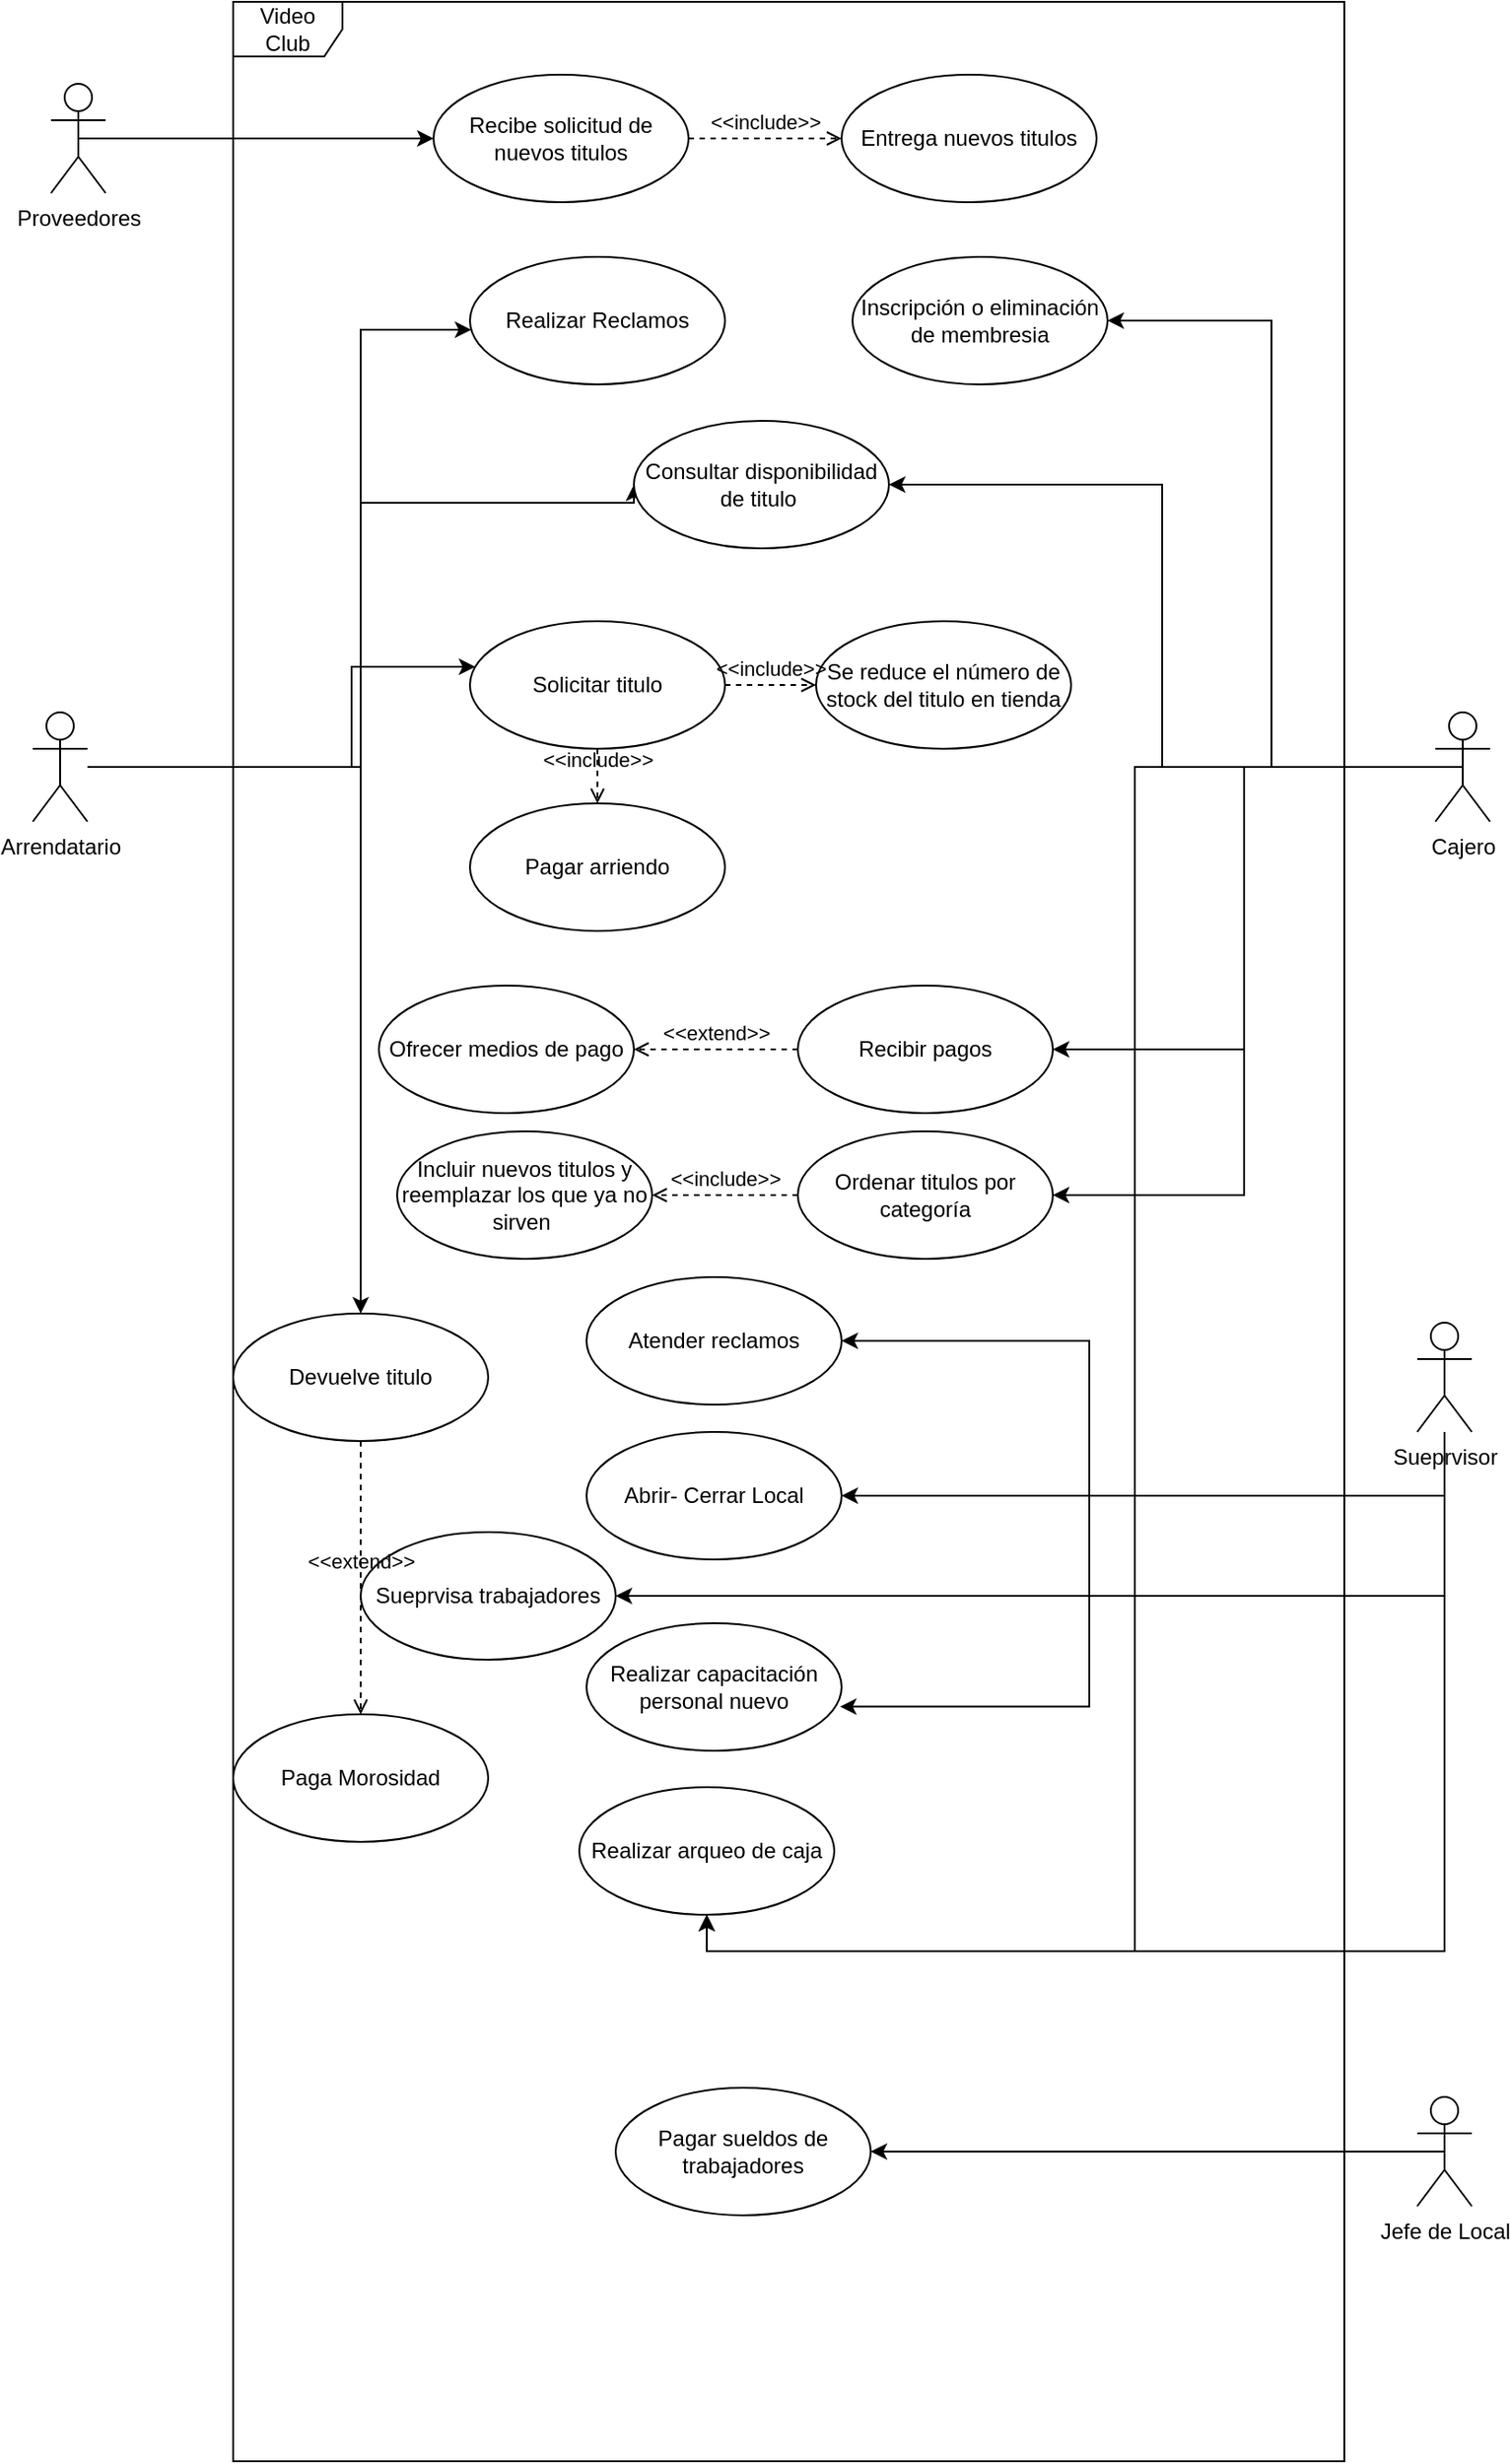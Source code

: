 <mxfile version="14.6.13" type="device"><diagram id="rG3y7PXnOx9qPB8VEY0l" name="Página-1"><mxGraphModel dx="1851" dy="1761" grid="1" gridSize="10" guides="1" tooltips="1" connect="1" arrows="1" fold="1" page="1" pageScale="1" pageWidth="827" pageHeight="1169" math="0" shadow="0"><root><mxCell id="0"/><mxCell id="1" parent="0"/><mxCell id="94JyYezyVA8l10M3MqZ7-13" style="edgeStyle=orthogonalEdgeStyle;rounded=0;orthogonalLoop=1;jettySize=auto;html=1;entryX=0;entryY=0.5;entryDx=0;entryDy=0;" parent="1" source="94JyYezyVA8l10M3MqZ7-1" target="94JyYezyVA8l10M3MqZ7-4" edge="1"><mxGeometry relative="1" as="geometry"><mxPoint x="170" y="190" as="targetPoint"/><Array as="points"><mxPoint x="150" y="250"/><mxPoint x="150" y="105"/></Array></mxGeometry></mxCell><mxCell id="94JyYezyVA8l10M3MqZ7-27" style="edgeStyle=orthogonalEdgeStyle;rounded=0;orthogonalLoop=1;jettySize=auto;html=1;" parent="1" source="94JyYezyVA8l10M3MqZ7-1" target="94JyYezyVA8l10M3MqZ7-26" edge="1"><mxGeometry relative="1" as="geometry"><Array as="points"><mxPoint x="150" y="250"/><mxPoint x="150" y="10"/></Array></mxGeometry></mxCell><mxCell id="94JyYezyVA8l10M3MqZ7-33" style="edgeStyle=orthogonalEdgeStyle;rounded=0;orthogonalLoop=1;jettySize=auto;html=1;" parent="1" source="94JyYezyVA8l10M3MqZ7-1" target="94JyYezyVA8l10M3MqZ7-31" edge="1"><mxGeometry relative="1" as="geometry"><Array as="points"><mxPoint x="145" y="250"/><mxPoint x="145" y="195"/></Array></mxGeometry></mxCell><mxCell id="10cTFAuvcnsDQ9UNx44j-2" style="edgeStyle=orthogonalEdgeStyle;rounded=0;orthogonalLoop=1;jettySize=auto;html=1;" edge="1" parent="1" source="94JyYezyVA8l10M3MqZ7-1" target="10cTFAuvcnsDQ9UNx44j-1"><mxGeometry relative="1" as="geometry"/></mxCell><mxCell id="94JyYezyVA8l10M3MqZ7-1" value="Arrendatario" style="shape=umlActor;verticalLabelPosition=bottom;verticalAlign=top;html=1;" parent="1" vertex="1"><mxGeometry x="-30" y="220" width="30" height="60" as="geometry"/></mxCell><mxCell id="94JyYezyVA8l10M3MqZ7-4" value="Consultar disponibilidad de titulo&amp;nbsp;" style="ellipse;whiteSpace=wrap;html=1;" parent="1" vertex="1"><mxGeometry x="300" y="60" width="140" height="70" as="geometry"/></mxCell><mxCell id="94JyYezyVA8l10M3MqZ7-16" style="edgeStyle=orthogonalEdgeStyle;rounded=0;orthogonalLoop=1;jettySize=auto;html=1;exitX=0.5;exitY=0.5;exitDx=0;exitDy=0;exitPerimeter=0;entryX=1;entryY=0.5;entryDx=0;entryDy=0;" parent="1" source="94JyYezyVA8l10M3MqZ7-5" target="94JyYezyVA8l10M3MqZ7-4" edge="1"><mxGeometry relative="1" as="geometry"/></mxCell><mxCell id="94JyYezyVA8l10M3MqZ7-23" style="edgeStyle=orthogonalEdgeStyle;rounded=0;orthogonalLoop=1;jettySize=auto;html=1;entryX=1;entryY=0.5;entryDx=0;entryDy=0;" parent="1" source="94JyYezyVA8l10M3MqZ7-5" target="94JyYezyVA8l10M3MqZ7-22" edge="1"><mxGeometry relative="1" as="geometry"/></mxCell><mxCell id="94JyYezyVA8l10M3MqZ7-25" style="edgeStyle=orthogonalEdgeStyle;rounded=0;orthogonalLoop=1;jettySize=auto;html=1;entryX=1;entryY=0.5;entryDx=0;entryDy=0;" parent="1" source="94JyYezyVA8l10M3MqZ7-5" target="94JyYezyVA8l10M3MqZ7-24" edge="1"><mxGeometry relative="1" as="geometry"/></mxCell><mxCell id="94JyYezyVA8l10M3MqZ7-55" style="edgeStyle=orthogonalEdgeStyle;rounded=0;orthogonalLoop=1;jettySize=auto;html=1;entryX=0.5;entryY=1;entryDx=0;entryDy=0;" parent="1" source="94JyYezyVA8l10M3MqZ7-5" target="94JyYezyVA8l10M3MqZ7-54" edge="1"><mxGeometry relative="1" as="geometry"/></mxCell><mxCell id="mJoZtW_AzWARxmGnG3uN-2" style="edgeStyle=orthogonalEdgeStyle;rounded=0;orthogonalLoop=1;jettySize=auto;html=1;entryX=1;entryY=0.5;entryDx=0;entryDy=0;" parent="1" source="94JyYezyVA8l10M3MqZ7-5" target="mJoZtW_AzWARxmGnG3uN-1" edge="1"><mxGeometry relative="1" as="geometry"/></mxCell><mxCell id="94JyYezyVA8l10M3MqZ7-5" value="Cajero" style="shape=umlActor;verticalLabelPosition=bottom;verticalAlign=top;html=1;" parent="1" vertex="1"><mxGeometry x="740" y="220" width="30" height="60" as="geometry"/></mxCell><mxCell id="94JyYezyVA8l10M3MqZ7-6" value="Pagar arriendo" style="ellipse;whiteSpace=wrap;html=1;" parent="1" vertex="1"><mxGeometry x="210" y="270" width="140" height="70" as="geometry"/></mxCell><mxCell id="94JyYezyVA8l10M3MqZ7-21" style="edgeStyle=orthogonalEdgeStyle;rounded=0;orthogonalLoop=1;jettySize=auto;html=1;entryX=0.994;entryY=0.654;entryDx=0;entryDy=0;entryPerimeter=0;" parent="1" source="94JyYezyVA8l10M3MqZ7-7" target="94JyYezyVA8l10M3MqZ7-19" edge="1"><mxGeometry relative="1" as="geometry"><Array as="points"><mxPoint x="745" y="650"/><mxPoint x="550" y="650"/><mxPoint x="550" y="766"/></Array></mxGeometry></mxCell><mxCell id="94JyYezyVA8l10M3MqZ7-38" style="edgeStyle=orthogonalEdgeStyle;rounded=0;orthogonalLoop=1;jettySize=auto;html=1;entryX=1;entryY=0.5;entryDx=0;entryDy=0;" parent="1" source="94JyYezyVA8l10M3MqZ7-7" target="94JyYezyVA8l10M3MqZ7-37" edge="1"><mxGeometry relative="1" as="geometry"><Array as="points"><mxPoint x="745" y="650"/><mxPoint x="414" y="650"/></Array></mxGeometry></mxCell><mxCell id="94JyYezyVA8l10M3MqZ7-49" style="edgeStyle=orthogonalEdgeStyle;rounded=0;orthogonalLoop=1;jettySize=auto;html=1;" parent="1" source="94JyYezyVA8l10M3MqZ7-7" target="94JyYezyVA8l10M3MqZ7-18" edge="1"><mxGeometry relative="1" as="geometry"><Array as="points"><mxPoint x="745" y="650"/><mxPoint x="550" y="650"/><mxPoint x="550" y="565"/></Array></mxGeometry></mxCell><mxCell id="rrF96O7BSRYuGNtDpihD-3" style="edgeStyle=orthogonalEdgeStyle;rounded=0;orthogonalLoop=1;jettySize=auto;html=1;" parent="1" source="94JyYezyVA8l10M3MqZ7-7" target="94JyYezyVA8l10M3MqZ7-54" edge="1"><mxGeometry relative="1" as="geometry"><Array as="points"><mxPoint x="745" y="900"/><mxPoint x="340" y="900"/></Array></mxGeometry></mxCell><mxCell id="rrF96O7BSRYuGNtDpihD-9" style="edgeStyle=orthogonalEdgeStyle;rounded=0;orthogonalLoop=1;jettySize=auto;html=1;entryX=1;entryY=0.5;entryDx=0;entryDy=0;" parent="1" source="94JyYezyVA8l10M3MqZ7-7" target="rrF96O7BSRYuGNtDpihD-8" edge="1"><mxGeometry relative="1" as="geometry"><Array as="points"><mxPoint x="745" y="705"/></Array></mxGeometry></mxCell><mxCell id="94JyYezyVA8l10M3MqZ7-7" value="Sueprvisor" style="shape=umlActor;verticalLabelPosition=bottom;verticalAlign=top;html=1;" parent="1" vertex="1"><mxGeometry x="730" y="555" width="30" height="60" as="geometry"/></mxCell><mxCell id="94JyYezyVA8l10M3MqZ7-18" value="Atender reclamos" style="ellipse;whiteSpace=wrap;html=1;" parent="1" vertex="1"><mxGeometry x="274" y="530" width="140" height="70" as="geometry"/></mxCell><mxCell id="94JyYezyVA8l10M3MqZ7-19" value="Realizar capacitación personal nuevo" style="ellipse;whiteSpace=wrap;html=1;" parent="1" vertex="1"><mxGeometry x="274" y="720" width="140" height="70" as="geometry"/></mxCell><mxCell id="94JyYezyVA8l10M3MqZ7-22" value="Recibir pagos" style="ellipse;whiteSpace=wrap;html=1;" parent="1" vertex="1"><mxGeometry x="390" y="370" width="140" height="70" as="geometry"/></mxCell><mxCell id="94JyYezyVA8l10M3MqZ7-24" value="Ordenar titulos por categoría" style="ellipse;whiteSpace=wrap;html=1;" parent="1" vertex="1"><mxGeometry x="390" y="450" width="140" height="70" as="geometry"/></mxCell><mxCell id="94JyYezyVA8l10M3MqZ7-26" value="Realizar Reclamos" style="ellipse;whiteSpace=wrap;html=1;" parent="1" vertex="1"><mxGeometry x="210" y="-30" width="140" height="70" as="geometry"/></mxCell><mxCell id="94JyYezyVA8l10M3MqZ7-28" value="Ofrecer medios de pago" style="ellipse;whiteSpace=wrap;html=1;" parent="1" vertex="1"><mxGeometry x="160" y="370" width="140" height="70" as="geometry"/></mxCell><mxCell id="94JyYezyVA8l10M3MqZ7-31" value="Solicitar titulo" style="ellipse;whiteSpace=wrap;html=1;" parent="1" vertex="1"><mxGeometry x="210" y="170" width="140" height="70" as="geometry"/></mxCell><mxCell id="94JyYezyVA8l10M3MqZ7-32" value="&amp;lt;&amp;lt;include&amp;gt;&amp;gt;" style="html=1;verticalAlign=bottom;labelBackgroundColor=none;endArrow=open;endFill=0;dashed=1;exitX=0.5;exitY=1;exitDx=0;exitDy=0;entryX=0.5;entryY=0;entryDx=0;entryDy=0;" parent="1" source="94JyYezyVA8l10M3MqZ7-31" target="94JyYezyVA8l10M3MqZ7-6" edge="1"><mxGeometry width="160" relative="1" as="geometry"><mxPoint x="210" y="249.5" as="sourcePoint"/><mxPoint x="370" y="260" as="targetPoint"/></mxGeometry></mxCell><mxCell id="94JyYezyVA8l10M3MqZ7-34" value="&amp;lt;&amp;lt;extend&amp;gt;&amp;gt;" style="html=1;verticalAlign=bottom;labelBackgroundColor=none;endArrow=open;endFill=0;dashed=1;exitX=0;exitY=0.5;exitDx=0;exitDy=0;entryX=1;entryY=0.5;entryDx=0;entryDy=0;" parent="1" source="94JyYezyVA8l10M3MqZ7-22" target="94JyYezyVA8l10M3MqZ7-28" edge="1"><mxGeometry width="160" relative="1" as="geometry"><mxPoint x="330" y="480" as="sourcePoint"/><mxPoint x="490" y="480" as="targetPoint"/></mxGeometry></mxCell><mxCell id="94JyYezyVA8l10M3MqZ7-37" value="Abrir- Cerrar Local" style="ellipse;whiteSpace=wrap;html=1;" parent="1" vertex="1"><mxGeometry x="274" y="615" width="140" height="70" as="geometry"/></mxCell><mxCell id="94JyYezyVA8l10M3MqZ7-41" value="Video Club" style="shape=umlFrame;whiteSpace=wrap;html=1;" parent="1" vertex="1"><mxGeometry x="80" y="-170" width="610" height="1350" as="geometry"/></mxCell><mxCell id="94JyYezyVA8l10M3MqZ7-44" style="edgeStyle=orthogonalEdgeStyle;rounded=0;orthogonalLoop=1;jettySize=auto;html=1;exitX=0.5;exitY=0.5;exitDx=0;exitDy=0;exitPerimeter=0;entryX=0;entryY=0.5;entryDx=0;entryDy=0;" parent="1" source="94JyYezyVA8l10M3MqZ7-42" target="94JyYezyVA8l10M3MqZ7-43" edge="1"><mxGeometry relative="1" as="geometry"/></mxCell><mxCell id="94JyYezyVA8l10M3MqZ7-42" value="Proveedores" style="shape=umlActor;verticalLabelPosition=bottom;verticalAlign=top;html=1;" parent="1" vertex="1"><mxGeometry x="-20" y="-125" width="30" height="60" as="geometry"/></mxCell><mxCell id="94JyYezyVA8l10M3MqZ7-43" value="Recibe solicitud de nuevos titulos" style="ellipse;whiteSpace=wrap;html=1;" parent="1" vertex="1"><mxGeometry x="190" y="-130" width="140" height="70" as="geometry"/></mxCell><mxCell id="94JyYezyVA8l10M3MqZ7-50" value="Entrega nuevos titulos" style="ellipse;whiteSpace=wrap;html=1;" parent="1" vertex="1"><mxGeometry x="414" y="-130" width="140" height="70" as="geometry"/></mxCell><mxCell id="94JyYezyVA8l10M3MqZ7-52" value="&amp;lt;&amp;lt;include&amp;gt;&amp;gt;" style="html=1;verticalAlign=bottom;labelBackgroundColor=none;endArrow=open;endFill=0;dashed=1;exitX=1;exitY=0.5;exitDx=0;exitDy=0;entryX=0;entryY=0.5;entryDx=0;entryDy=0;" parent="1" source="94JyYezyVA8l10M3MqZ7-43" target="94JyYezyVA8l10M3MqZ7-50" edge="1"><mxGeometry width="160" relative="1" as="geometry"><mxPoint x="330" y="80" as="sourcePoint"/><mxPoint x="490" y="80" as="targetPoint"/></mxGeometry></mxCell><mxCell id="94JyYezyVA8l10M3MqZ7-54" value="Realizar arqueo de caja" style="ellipse;whiteSpace=wrap;html=1;" parent="1" vertex="1"><mxGeometry x="270" y="810" width="140" height="70" as="geometry"/></mxCell><mxCell id="d3cA2bi2gMxj89xWOhiq-1" value="Se reduce el número de stock del titulo en tienda" style="ellipse;whiteSpace=wrap;html=1;" parent="1" vertex="1"><mxGeometry x="400" y="170" width="140" height="70" as="geometry"/></mxCell><mxCell id="d3cA2bi2gMxj89xWOhiq-2" value="&amp;lt;&amp;lt;include&amp;gt;&amp;gt;" style="html=1;verticalAlign=bottom;labelBackgroundColor=none;endArrow=open;endFill=0;dashed=1;exitX=1;exitY=0.5;exitDx=0;exitDy=0;entryX=0;entryY=0.5;entryDx=0;entryDy=0;" parent="1" source="94JyYezyVA8l10M3MqZ7-31" target="d3cA2bi2gMxj89xWOhiq-1" edge="1"><mxGeometry width="160" relative="1" as="geometry"><mxPoint x="370" y="279" as="sourcePoint"/><mxPoint x="530" y="279" as="targetPoint"/><Array as="points"/></mxGeometry></mxCell><mxCell id="rrF96O7BSRYuGNtDpihD-1" value="Incluir nuevos titulos y reemplazar los que ya no sirven&amp;nbsp;" style="ellipse;whiteSpace=wrap;html=1;" parent="1" vertex="1"><mxGeometry x="170" y="450" width="140" height="70" as="geometry"/></mxCell><mxCell id="rrF96O7BSRYuGNtDpihD-2" value="&amp;lt;&amp;lt;include&amp;gt;&amp;gt;" style="html=1;verticalAlign=bottom;labelBackgroundColor=none;endArrow=open;endFill=0;dashed=1;exitX=0;exitY=0.5;exitDx=0;exitDy=0;entryX=1;entryY=0.5;entryDx=0;entryDy=0;" parent="1" source="94JyYezyVA8l10M3MqZ7-24" target="rrF96O7BSRYuGNtDpihD-1" edge="1"><mxGeometry width="160" relative="1" as="geometry"><mxPoint x="300" y="490" as="sourcePoint"/><mxPoint x="180" y="560" as="targetPoint"/></mxGeometry></mxCell><mxCell id="rrF96O7BSRYuGNtDpihD-7" style="edgeStyle=orthogonalEdgeStyle;rounded=0;orthogonalLoop=1;jettySize=auto;html=1;exitX=0.5;exitY=0.5;exitDx=0;exitDy=0;exitPerimeter=0;entryX=1;entryY=0.5;entryDx=0;entryDy=0;" parent="1" source="rrF96O7BSRYuGNtDpihD-4" target="rrF96O7BSRYuGNtDpihD-6" edge="1"><mxGeometry relative="1" as="geometry"/></mxCell><mxCell id="rrF96O7BSRYuGNtDpihD-4" value="Jefe de Local" style="shape=umlActor;verticalLabelPosition=bottom;verticalAlign=top;html=1;" parent="1" vertex="1"><mxGeometry x="730" y="980" width="30" height="60" as="geometry"/></mxCell><mxCell id="rrF96O7BSRYuGNtDpihD-6" value="Pagar sueldos de trabajadores" style="ellipse;whiteSpace=wrap;html=1;" parent="1" vertex="1"><mxGeometry x="290" y="975" width="140" height="70" as="geometry"/></mxCell><mxCell id="rrF96O7BSRYuGNtDpihD-8" value="Sueprvisa trabajadores" style="ellipse;whiteSpace=wrap;html=1;" parent="1" vertex="1"><mxGeometry x="150" y="670" width="140" height="70" as="geometry"/></mxCell><mxCell id="mJoZtW_AzWARxmGnG3uN-1" value="Inscripción o eliminación de membresia" style="ellipse;whiteSpace=wrap;html=1;" parent="1" vertex="1"><mxGeometry x="420" y="-30" width="140" height="70" as="geometry"/></mxCell><mxCell id="10cTFAuvcnsDQ9UNx44j-1" value="Devuelve titulo" style="ellipse;whiteSpace=wrap;html=1;" vertex="1" parent="1"><mxGeometry x="80" y="550" width="140" height="70" as="geometry"/></mxCell><mxCell id="10cTFAuvcnsDQ9UNx44j-3" value="Paga Morosidad" style="ellipse;whiteSpace=wrap;html=1;" vertex="1" parent="1"><mxGeometry x="80" y="770" width="140" height="70" as="geometry"/></mxCell><mxCell id="10cTFAuvcnsDQ9UNx44j-4" value="&amp;lt;&amp;lt;extend&amp;gt;&amp;gt;" style="html=1;verticalAlign=bottom;labelBackgroundColor=none;endArrow=open;endFill=0;dashed=1;exitX=0.5;exitY=1;exitDx=0;exitDy=0;" edge="1" parent="1" source="10cTFAuvcnsDQ9UNx44j-1" target="10cTFAuvcnsDQ9UNx44j-3"><mxGeometry width="160" relative="1" as="geometry"><mxPoint x="240" y="740" as="sourcePoint"/><mxPoint x="400" y="740" as="targetPoint"/></mxGeometry></mxCell></root></mxGraphModel></diagram></mxfile>
